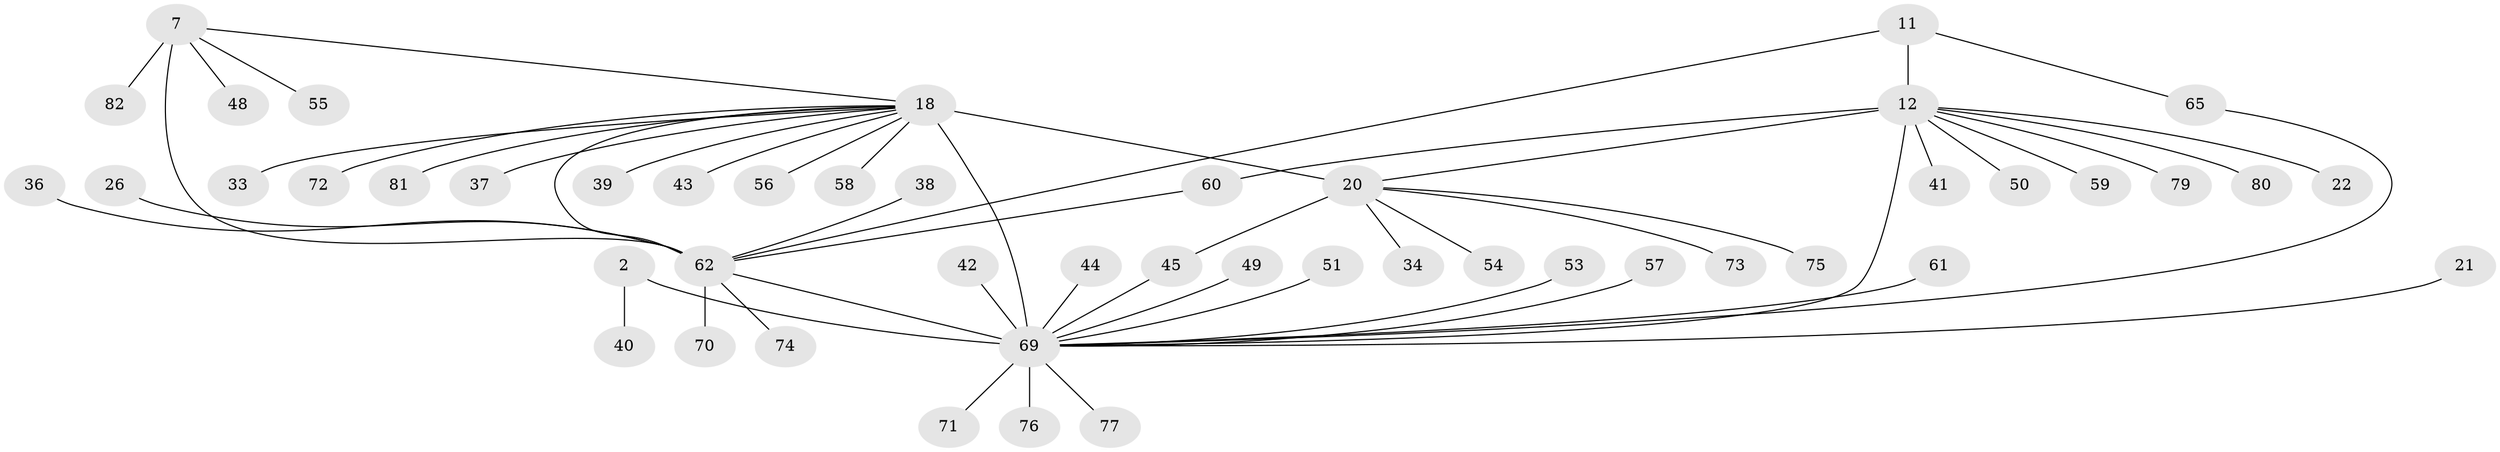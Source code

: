// original degree distribution, {4: 0.024390243902439025, 3: 0.07317073170731707, 13: 0.012195121951219513, 7: 0.036585365853658534, 9: 0.06097560975609756, 5: 0.036585365853658534, 6: 0.012195121951219513, 10: 0.024390243902439025, 1: 0.5121951219512195, 2: 0.2073170731707317}
// Generated by graph-tools (version 1.1) at 2025/59/03/04/25 21:59:04]
// undirected, 49 vertices, 55 edges
graph export_dot {
graph [start="1"]
  node [color=gray90,style=filled];
  2 [super="+1"];
  7 [super="+5"];
  11 [super="+10"];
  12 [super="+9"];
  18 [super="+17+15"];
  20 [super="+19"];
  21;
  22;
  26;
  33;
  34;
  36;
  37;
  38 [super="+32"];
  39;
  40 [super="+35"];
  41;
  42;
  43;
  44 [super="+27"];
  45;
  48 [super="+30"];
  49;
  50;
  51;
  53;
  54;
  55;
  56;
  57;
  58;
  59;
  60;
  61;
  62 [super="+8"];
  65 [super="+46"];
  69 [super="+52+31+4+67"];
  70 [super="+47"];
  71;
  72;
  73;
  74;
  75;
  76 [super="+63"];
  77;
  79;
  80;
  81 [super="+66+78"];
  82 [super="+68"];
  2 -- 40;
  2 -- 69 [weight=4];
  7 -- 55;
  7 -- 48;
  7 -- 82;
  7 -- 62 [weight=4];
  7 -- 18;
  11 -- 12 [weight=4];
  11 -- 65;
  11 -- 62;
  12 -- 22;
  12 -- 41;
  12 -- 50;
  12 -- 59;
  12 -- 80;
  12 -- 79;
  12 -- 20;
  12 -- 60;
  12 -- 69 [weight=4];
  18 -- 20 [weight=4];
  18 -- 39;
  18 -- 56;
  18 -- 72;
  18 -- 37;
  18 -- 69 [weight=8];
  18 -- 62 [weight=2];
  18 -- 81;
  18 -- 33;
  18 -- 58;
  18 -- 43;
  20 -- 34;
  20 -- 54;
  20 -- 75;
  20 -- 73;
  20 -- 45;
  21 -- 69;
  26 -- 62;
  36 -- 62;
  38 -- 62;
  42 -- 69;
  44 -- 69;
  45 -- 69;
  49 -- 69;
  51 -- 69;
  53 -- 69;
  57 -- 69;
  60 -- 62;
  61 -- 69;
  62 -- 69;
  62 -- 70;
  62 -- 74;
  65 -- 69;
  69 -- 71;
  69 -- 77;
  69 -- 76;
}
